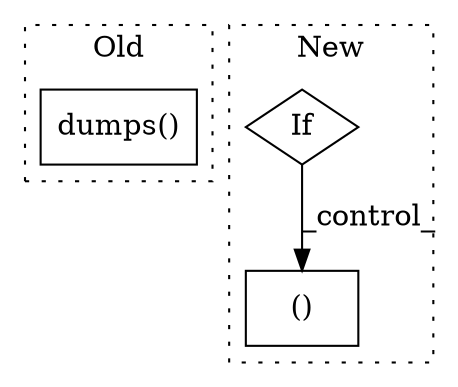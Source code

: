 digraph G {
subgraph cluster0 {
1 [label="dumps()" a="75" s="3187,3274" l="24,1" shape="box"];
label = "Old";
style="dotted";
}
subgraph cluster1 {
2 [label="()" a="54" s="3502" l="0" shape="box"];
3 [label="If" a="96" s="3386" l="0" shape="diamond"];
label = "New";
style="dotted";
}
3 -> 2 [label="_control_"];
}